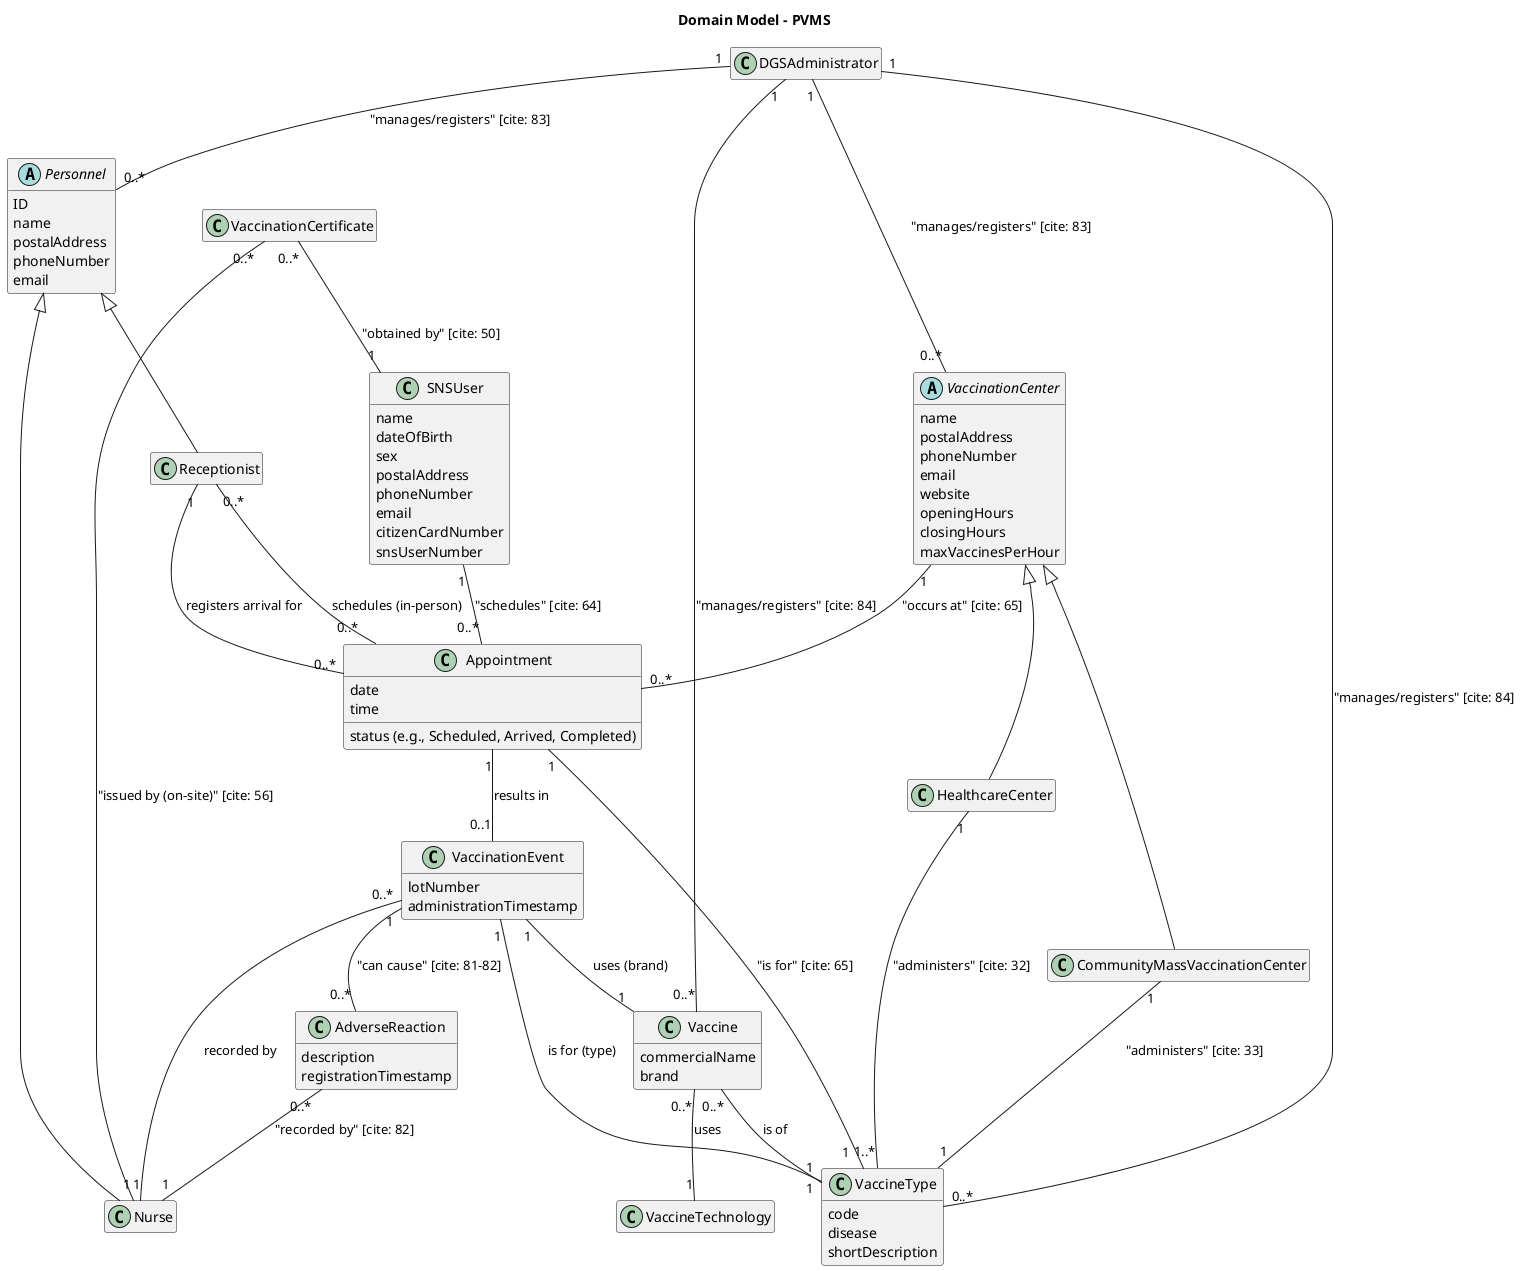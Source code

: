 @startuml
' Modelo de Domínio Corrigido (US06)
' Baseado em LETI-ESOFT25-26-ProjectAssignment.pdf e Glossário.
' Todos os artefactos devem estar em Inglês

skinparam classAttributeIconSize 0
hide empty members
title Domain Model - PVMS

' --- Classes de Papéis (Roles) ---
abstract class "Personnel" {
    ID
    name
    postalAddress
    phoneNumber
    email
}

class "Receptionist" extends "Personnel" {}

class "Nurse" extends "Personnel" {}

class "SNSUser" {
    name
    dateOfBirth
    sex
    postalAddress
    phoneNumber
    email
    citizenCardNumber
    snsUserNumber
}

class "DGSAdministrator" {}

' --- Classes de Locais (Places) ---
abstract class "VaccinationCenter" {
    name
    postalAddress
    phoneNumber
    email
    website
    openingHours
    closingHours
    maxVaccinesPerHour
}

class "HealthcareCenter" extends "VaccinationCenter" {
    ' Can administer various vaccine types [cite: 32]
}

class "CommunityMassVaccinationCenter" extends "VaccinationCenter" {
    ' Administers a single vaccine type [cite: 33]
}

' --- Classes de Transações e Eventos ---
class "Appointment" {
    date
    time
    status (e.g., Scheduled, Arrived, Completed)
}

class "VaccinationEvent" {
    lotNumber
    administrationTimestamp
}

class "AdverseReaction" {
    description
    registrationTimestamp
}

' --- Classes de Documentos e Descrições ---
class "VaccinationCertificate" {}

class "VaccineType" {
    code
    disease
    shortDescription
}

class "Vaccine" {
    commercialName
    brand
}

class "VaccineTechnology" {
    ' e.g., Messenger RNA, Viral Vector [cite: 87]
}

' ---------- Relações (Associations) ----------

' Relações de Agendamento (Appointment)
SNSUser "1" -- "0..*" Appointment : "schedules" [cite: 64]
Receptionist "0..*" -- "0..*" Appointment : "schedules (in-person)"
Receptionist "1" -- "0..*" Appointment : "registers arrival for"
VaccinationCenter "1" -- "0..*" Appointment : "occurs at" [cite: 65]
Appointment "1" -- "1" VaccineType : "is for" [cite: 65]

' Relações de Eventos (Event)
Appointment "1" -- "0..1" VaccinationEvent : "results in"
VaccinationEvent "0..*" -- "1" Nurse : "recorded by"
VaccinationEvent "1" -- "1" Vaccine : "uses (brand)"
VaccinationEvent "1" -- "1" VaccineType : "is for (type)"
VaccinationEvent "1" -- "0..*" AdverseReaction : "can cause" [cite: 81-82]
AdverseReaction "0..*" -- "1" Nurse : "recorded by" [cite: 82]

' Relações de Vacinas (Vaccine)
Vaccine "0..*" -- "1" VaccineType : "is of"
Vaccine "0..*" -- "1" VaccineTechnology : "uses"
HealthcareCenter "1" -- "1..*" VaccineType : "administers" [cite: 32]
CommunityMassVaccinationCenter "1" -- "1" VaccineType : "administers" [cite: 33]

' Relações de Certificados (Certificate)
VaccinationCertificate "0..*" -- "1" SNSUser : "obtained by" [cite: 50]
VaccinationCertificate "0..*" -- "1" Nurse : "issued by (on-site)" [cite: 56]

' Relações de Gestão (Admin)
DGSAdministrator "1" -- "0..*" VaccinationCenter : "manages/registers" [cite: 83]
DGSAdministrator "1" -- "0..*" Personnel : "manages/registers" [cite: 83]
DGSAdministrator "1" -- "0..*" Vaccine : "manages/registers" [cite: 84]
DGSAdministrator "1" -- "0..*" VaccineType : "manages/registers" [cite: 84]

@enduml
